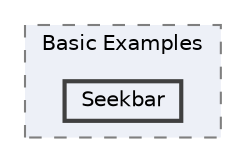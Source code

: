 digraph "C:/Users/BIG/Documents/Arduino/Libraries/Bind/examples/ESP32 or Raspberry Pi Pico W/Basic Examples/Seekbar"
{
 // LATEX_PDF_SIZE
  bgcolor="transparent";
  edge [fontname=Helvetica,fontsize=10,labelfontname=Helvetica,labelfontsize=10];
  node [fontname=Helvetica,fontsize=10,shape=box,height=0.2,width=0.4];
  compound=true
  subgraph clusterdir_63ef33a976a950f3b1e6af5169be0a63 {
    graph [ bgcolor="#edf0f7", pencolor="grey50", label="Basic Examples", fontname=Helvetica,fontsize=10 style="filled,dashed", URL="dir_63ef33a976a950f3b1e6af5169be0a63.html",tooltip=""]
  dir_154d7bda539ac979a3d20f6fabeb8a0b [label="Seekbar", fillcolor="#edf0f7", color="grey25", style="filled,bold", URL="dir_154d7bda539ac979a3d20f6fabeb8a0b.html",tooltip=""];
  }
}
